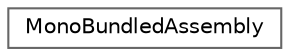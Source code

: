 digraph "Graphical Class Hierarchy"
{
 // LATEX_PDF_SIZE
  bgcolor="transparent";
  edge [fontname=Helvetica,fontsize=10,labelfontname=Helvetica,labelfontsize=10];
  node [fontname=Helvetica,fontsize=10,shape=box,height=0.2,width=0.4];
  rankdir="LR";
  Node0 [label="MonoBundledAssembly",height=0.2,width=0.4,color="grey40", fillcolor="white", style="filled",URL="$struct_mono_bundled_assembly.html",tooltip=" "];
}
